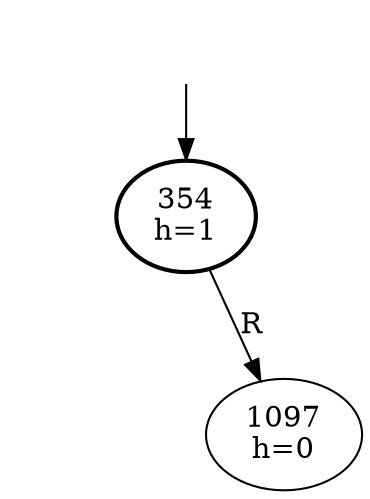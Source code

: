 digraph {
  DUMMY [style=invis];
  DUMMY -> 354;
  354 [penwidth=2];

  354 [label="354\nh=1"];

  354 -> L_354 [style=invis];
  L_354 [style=invis];

  354 -> 1097 [label="R"];
  1097 [label="1097\nh=0"];



}
